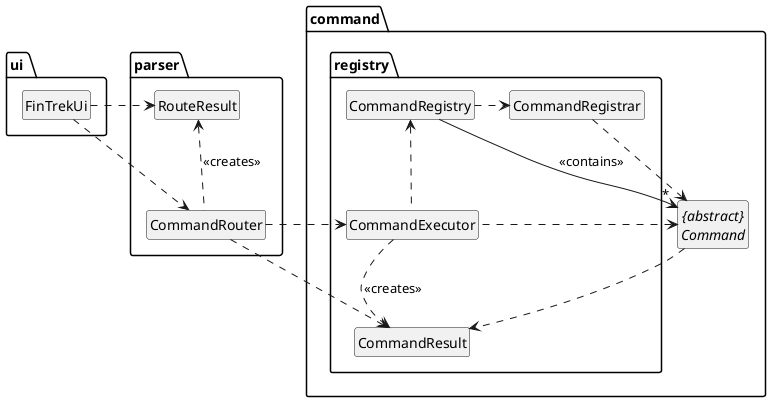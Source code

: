 @startuml

' Hide members (attributes/methods) for a higher-level view
hide circle
hide members
skinparam classAttributeIconSize 0

' --- Diagram Definition ---
package "ui "{
    class "FinTrekUi" as UI {
    + FinTrekUi()
    + start(): void
    + close(): void
    - loadInitialData(): void
    - processRecurringExpenses(): void
    - runCommandLoop(): void
    - processUserInput(userInput: String)
    }
}

package "parser" {
    class "RouteResult" as RR {

    + RouteResult(success: Boolean, message: String)
    + isSuccess(): Boolean
    + errorMessage(): String
    + outputMessage(): String
    }

    class "CommandRouter" as CRouter {
    + routeUserInput(userInput: String): RouteResult
    }
}

package "command.registry" {
    class "CommandExecutor" as Executor {
    + dispatch(commandName: String, \n arguments: String): CommandResult
    }

    class "CommandResult" as CResult

    class "CommandRegistry" as Registry {
    - commands: Map<String, Command>
    + getCommand(name: String): Command
    + hasCommand(name: String): Boolean
    + getAllCommandDescriptions(): String
    }

    class "CommandRegistrar" as Registrar {
    + registerAll(): Map<String, Command>
    }
}

package "command" {
    abstract class "{abstract}\nCommand" as CMD
}

' --- Relationships ---
UI ..r> RR
UI ..> CRouter
CRouter ..u> RR : <<creates>>

CRouter ..r> Executor
CRouter ..> CResult

Executor ..u> Registry
Registry ..r> Registrar
Executor ..> CResult : <<creates>>

Executor ..u> CMD
Registry --> "*" CMD : <<contains>>
Registrar ..> CMD
CMD ..> CResult

@enduml